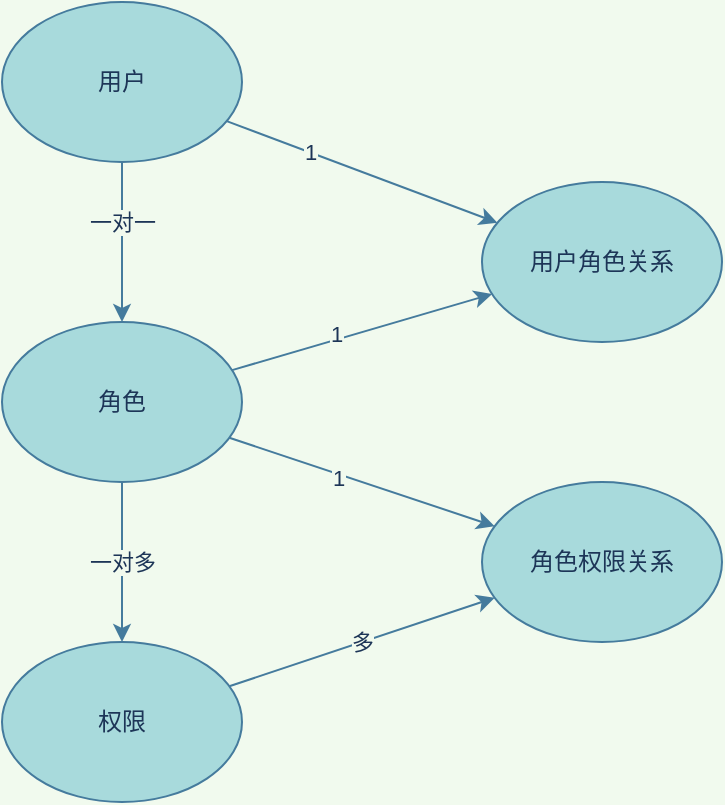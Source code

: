 <mxfile version="17.4.3" type="github">
  <diagram id="IFyFh3KHdMzkWIl6z-i0" name="Page-1">
    <mxGraphModel dx="1422" dy="762" grid="1" gridSize="10" guides="1" tooltips="1" connect="1" arrows="1" fold="1" page="1" pageScale="1" pageWidth="827" pageHeight="1169" background="#F1FAEE" math="0" shadow="0">
      <root>
        <mxCell id="0" />
        <mxCell id="1" parent="0" />
        <mxCell id="uByIAMvZp5yXe5QKdyG4-4" style="edgeStyle=orthogonalEdgeStyle;rounded=0;orthogonalLoop=1;jettySize=auto;html=1;labelBackgroundColor=#F1FAEE;strokeColor=#457B9D;fontColor=#1D3557;" edge="1" parent="1" source="uByIAMvZp5yXe5QKdyG4-1" target="uByIAMvZp5yXe5QKdyG4-2">
          <mxGeometry relative="1" as="geometry" />
        </mxCell>
        <mxCell id="uByIAMvZp5yXe5QKdyG4-5" value="一对一" style="edgeLabel;html=1;align=center;verticalAlign=middle;resizable=0;points=[];labelBackgroundColor=#F1FAEE;fontColor=#1D3557;" vertex="1" connectable="0" parent="uByIAMvZp5yXe5QKdyG4-4">
          <mxGeometry x="-0.25" relative="1" as="geometry">
            <mxPoint as="offset" />
          </mxGeometry>
        </mxCell>
        <mxCell id="uByIAMvZp5yXe5QKdyG4-9" style="rounded=0;orthogonalLoop=1;jettySize=auto;html=1;labelBackgroundColor=#F1FAEE;strokeColor=#457B9D;fontColor=#1D3557;" edge="1" parent="1" source="uByIAMvZp5yXe5QKdyG4-1" target="uByIAMvZp5yXe5QKdyG4-7">
          <mxGeometry relative="1" as="geometry" />
        </mxCell>
        <mxCell id="uByIAMvZp5yXe5QKdyG4-11" value="1" style="edgeLabel;html=1;align=center;verticalAlign=middle;resizable=0;points=[];labelBackgroundColor=#F1FAEE;fontColor=#1D3557;" vertex="1" connectable="0" parent="uByIAMvZp5yXe5QKdyG4-9">
          <mxGeometry x="-0.385" relative="1" as="geometry">
            <mxPoint as="offset" />
          </mxGeometry>
        </mxCell>
        <mxCell id="uByIAMvZp5yXe5QKdyG4-1" value="用户" style="ellipse;whiteSpace=wrap;html=1;fillColor=#A8DADC;strokeColor=#457B9D;fontColor=#1D3557;" vertex="1" parent="1">
          <mxGeometry x="150" y="200" width="120" height="80" as="geometry" />
        </mxCell>
        <mxCell id="uByIAMvZp5yXe5QKdyG4-6" value="一对多" style="edgeStyle=orthogonalEdgeStyle;rounded=0;orthogonalLoop=1;jettySize=auto;html=1;labelBackgroundColor=#F1FAEE;strokeColor=#457B9D;fontColor=#1D3557;" edge="1" parent="1" source="uByIAMvZp5yXe5QKdyG4-2" target="uByIAMvZp5yXe5QKdyG4-3">
          <mxGeometry relative="1" as="geometry" />
        </mxCell>
        <mxCell id="uByIAMvZp5yXe5QKdyG4-10" style="edgeStyle=none;rounded=0;orthogonalLoop=1;jettySize=auto;html=1;labelBackgroundColor=#F1FAEE;strokeColor=#457B9D;fontColor=#1D3557;" edge="1" parent="1" source="uByIAMvZp5yXe5QKdyG4-2" target="uByIAMvZp5yXe5QKdyG4-7">
          <mxGeometry relative="1" as="geometry" />
        </mxCell>
        <mxCell id="uByIAMvZp5yXe5QKdyG4-12" value="1" style="edgeLabel;html=1;align=center;verticalAlign=middle;resizable=0;points=[];labelBackgroundColor=#F1FAEE;fontColor=#1D3557;" vertex="1" connectable="0" parent="uByIAMvZp5yXe5QKdyG4-10">
          <mxGeometry x="-0.189" y="3" relative="1" as="geometry">
            <mxPoint as="offset" />
          </mxGeometry>
        </mxCell>
        <mxCell id="uByIAMvZp5yXe5QKdyG4-13" style="edgeStyle=none;rounded=0;orthogonalLoop=1;jettySize=auto;html=1;labelBackgroundColor=#F1FAEE;strokeColor=#457B9D;fontColor=#1D3557;" edge="1" parent="1" source="uByIAMvZp5yXe5QKdyG4-2" target="uByIAMvZp5yXe5QKdyG4-8">
          <mxGeometry relative="1" as="geometry" />
        </mxCell>
        <mxCell id="uByIAMvZp5yXe5QKdyG4-15" value="1" style="edgeLabel;html=1;align=center;verticalAlign=middle;resizable=0;points=[];labelBackgroundColor=#F1FAEE;fontColor=#1D3557;" vertex="1" connectable="0" parent="uByIAMvZp5yXe5QKdyG4-13">
          <mxGeometry x="-0.172" y="-2" relative="1" as="geometry">
            <mxPoint as="offset" />
          </mxGeometry>
        </mxCell>
        <mxCell id="uByIAMvZp5yXe5QKdyG4-2" value="角色" style="ellipse;whiteSpace=wrap;html=1;fillColor=#A8DADC;strokeColor=#457B9D;fontColor=#1D3557;" vertex="1" parent="1">
          <mxGeometry x="150" y="360" width="120" height="80" as="geometry" />
        </mxCell>
        <mxCell id="uByIAMvZp5yXe5QKdyG4-14" value="多" style="edgeStyle=none;rounded=0;orthogonalLoop=1;jettySize=auto;html=1;labelBackgroundColor=#F1FAEE;strokeColor=#457B9D;fontColor=#1D3557;" edge="1" parent="1" source="uByIAMvZp5yXe5QKdyG4-3" target="uByIAMvZp5yXe5QKdyG4-8">
          <mxGeometry relative="1" as="geometry" />
        </mxCell>
        <mxCell id="uByIAMvZp5yXe5QKdyG4-3" value="权限" style="ellipse;whiteSpace=wrap;html=1;fillColor=#A8DADC;strokeColor=#457B9D;fontColor=#1D3557;" vertex="1" parent="1">
          <mxGeometry x="150" y="520" width="120" height="80" as="geometry" />
        </mxCell>
        <mxCell id="uByIAMvZp5yXe5QKdyG4-7" value="用户角色关系" style="ellipse;whiteSpace=wrap;html=1;fillColor=#A8DADC;strokeColor=#457B9D;fontColor=#1D3557;" vertex="1" parent="1">
          <mxGeometry x="390" y="290" width="120" height="80" as="geometry" />
        </mxCell>
        <mxCell id="uByIAMvZp5yXe5QKdyG4-8" value="角色权限关系" style="ellipse;whiteSpace=wrap;html=1;fillColor=#A8DADC;strokeColor=#457B9D;fontColor=#1D3557;" vertex="1" parent="1">
          <mxGeometry x="390" y="440" width="120" height="80" as="geometry" />
        </mxCell>
      </root>
    </mxGraphModel>
  </diagram>
</mxfile>
